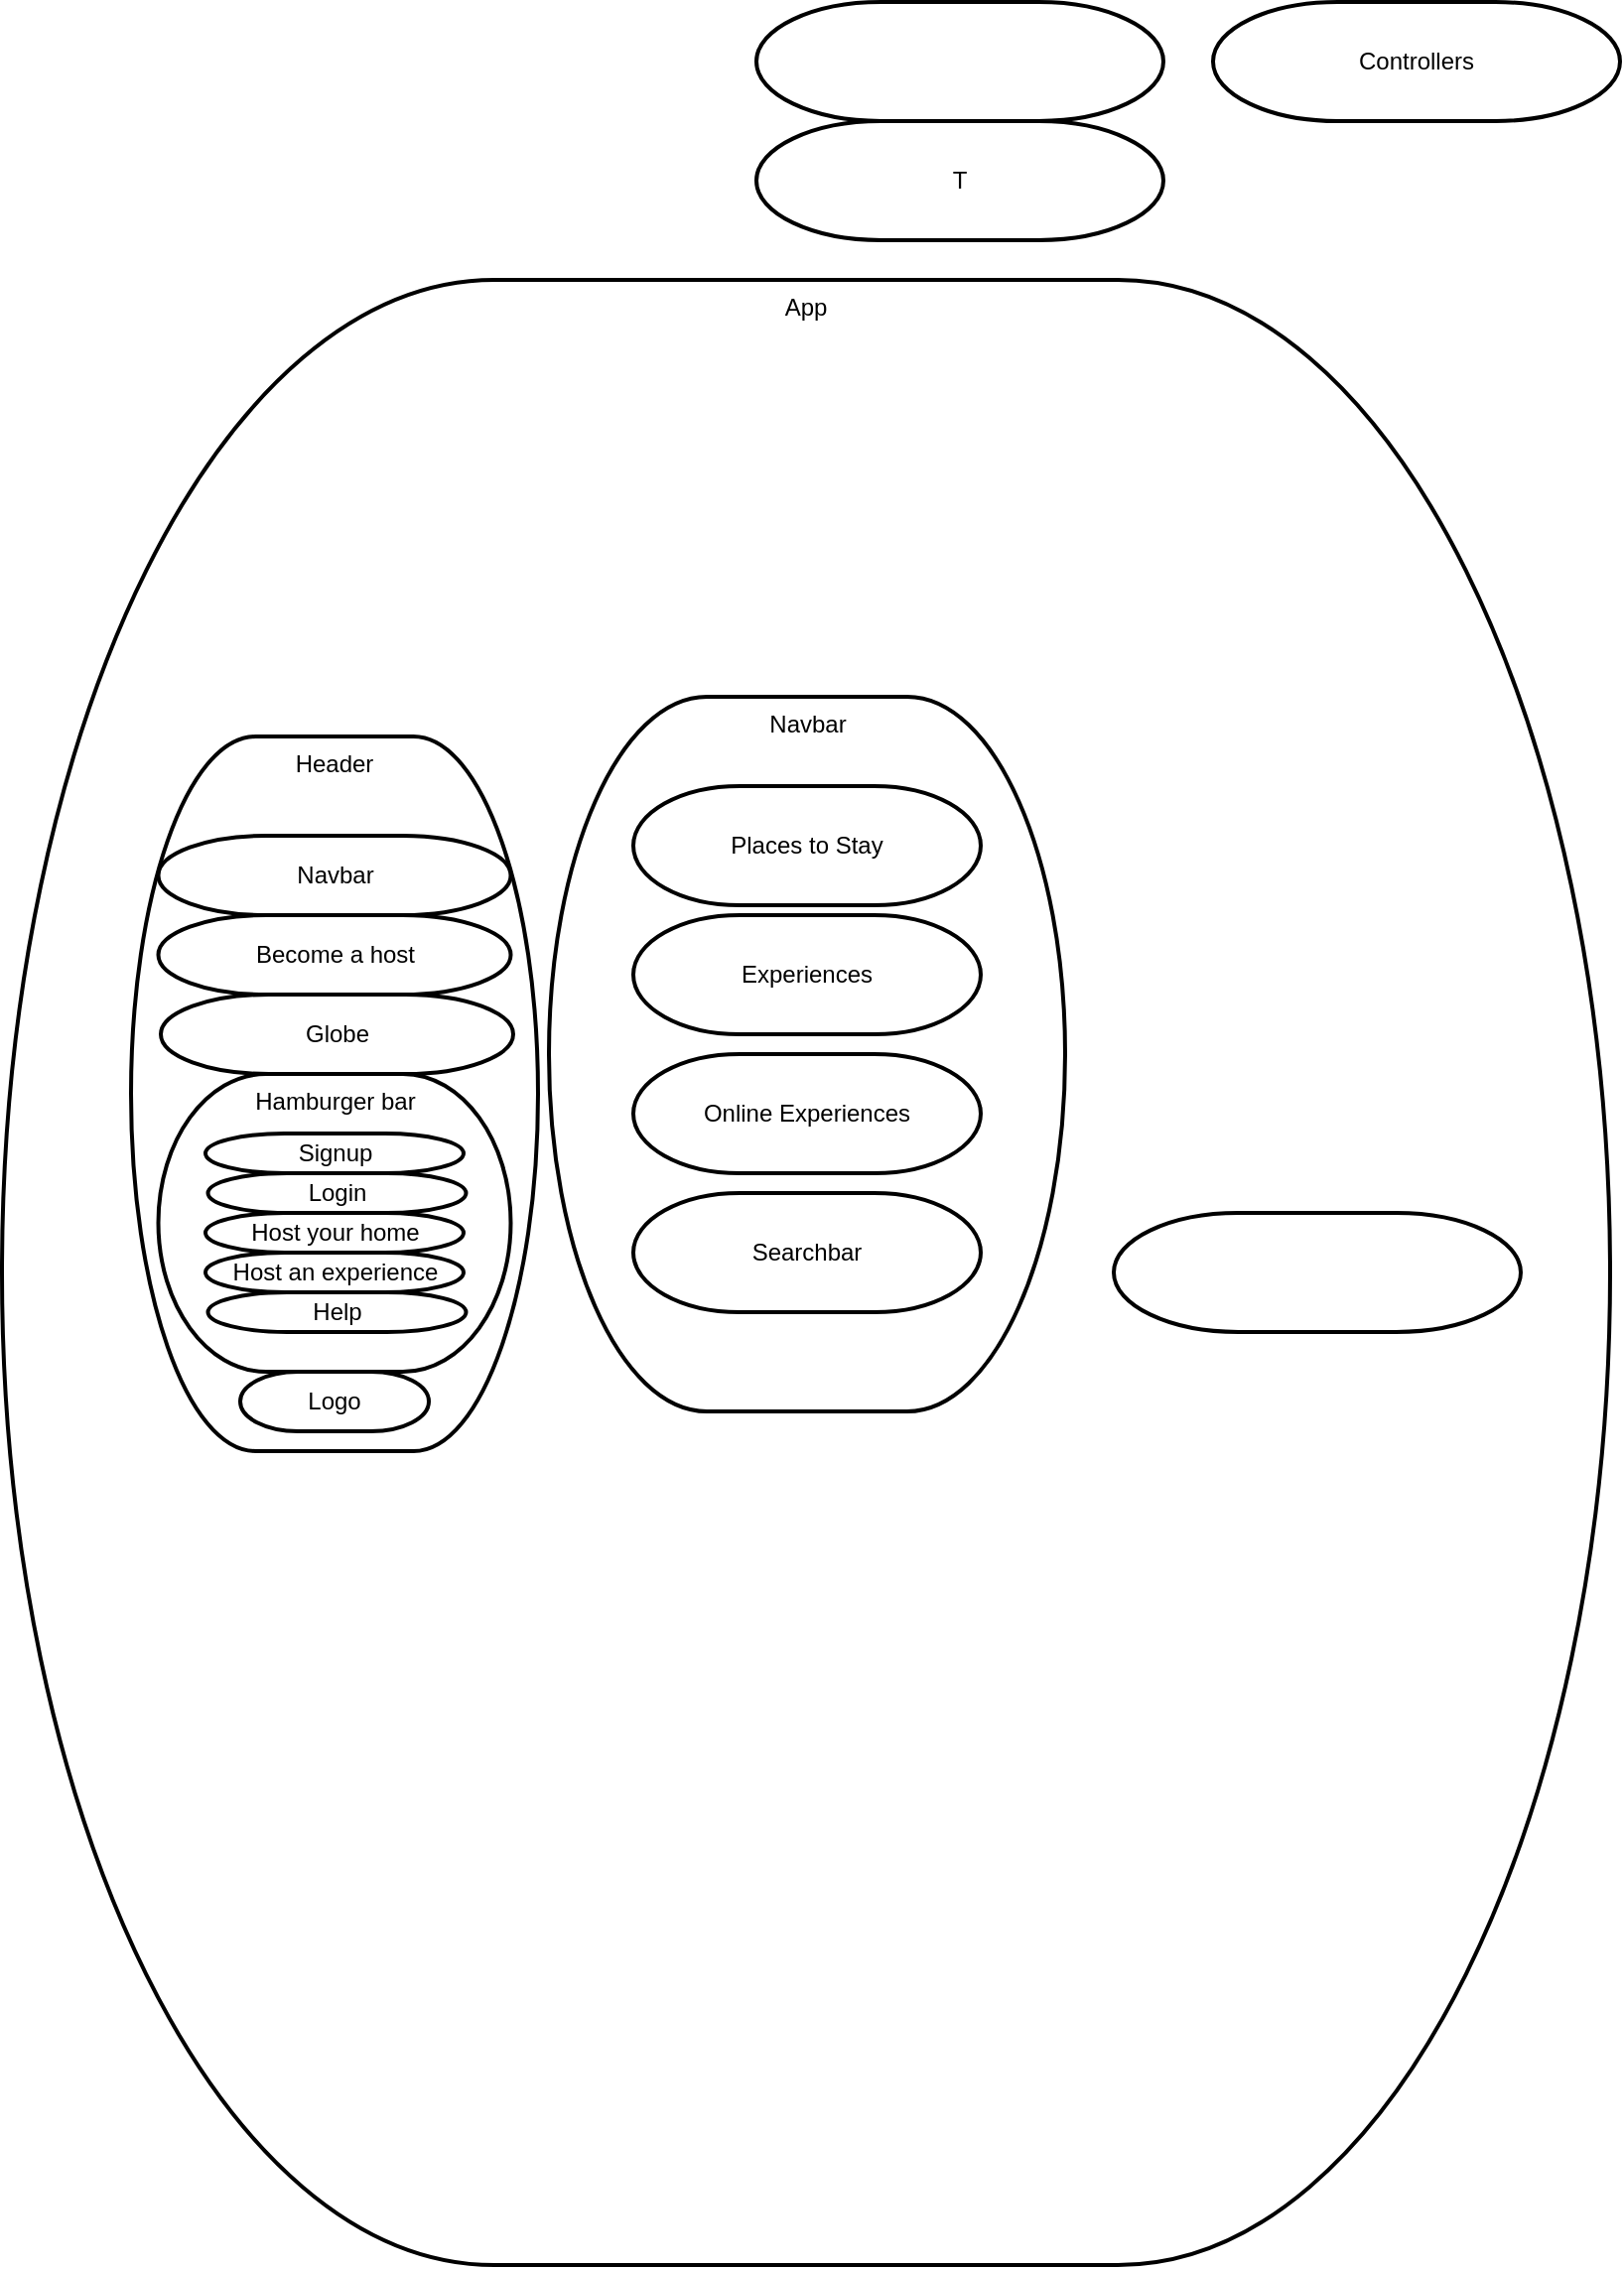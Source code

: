 <mxfile version="14.8.2" type="github">
  <diagram id="aUEwgWSUnMx6gjoFMZ-2" name="Page-1">
    <mxGraphModel dx="782" dy="471" grid="1" gridSize="10" guides="1" tooltips="1" connect="1" arrows="1" fold="1" page="1" pageScale="1" pageWidth="850" pageHeight="1100" math="0" shadow="0">
      <root>
        <mxCell id="0" />
        <mxCell id="1" parent="0" />
        <mxCell id="q8x_GxHyqPgqStEDYu0S-14" value="T" style="strokeWidth=2;html=1;shape=mxgraph.flowchart.terminator;whiteSpace=wrap;" vertex="1" parent="1">
          <mxGeometry x="400" y="390" width="205" height="60" as="geometry" />
        </mxCell>
        <mxCell id="q8x_GxHyqPgqStEDYu0S-15" value="" style="strokeWidth=2;html=1;shape=mxgraph.flowchart.terminator;whiteSpace=wrap;" vertex="1" parent="1">
          <mxGeometry x="400" y="330" width="205" height="60" as="geometry" />
        </mxCell>
        <mxCell id="q8x_GxHyqPgqStEDYu0S-17" value="App" style="strokeWidth=2;html=1;shape=mxgraph.flowchart.terminator;whiteSpace=wrap;verticalAlign=top;" vertex="1" parent="1">
          <mxGeometry x="20" y="470" width="810" height="1000" as="geometry" />
        </mxCell>
        <mxCell id="q8x_GxHyqPgqStEDYu0S-12" value="Controllers" style="strokeWidth=2;html=1;shape=mxgraph.flowchart.terminator;whiteSpace=wrap;" vertex="1" parent="1">
          <mxGeometry x="630" y="330" width="205" height="60" as="geometry" />
        </mxCell>
        <mxCell id="q8x_GxHyqPgqStEDYu0S-18" value="Header" style="strokeWidth=2;html=1;shape=mxgraph.flowchart.terminator;whiteSpace=wrap;verticalAlign=top;" vertex="1" parent="1">
          <mxGeometry x="85" y="700" width="205" height="360" as="geometry" />
        </mxCell>
        <mxCell id="q8x_GxHyqPgqStEDYu0S-16" value="Logo" style="strokeWidth=2;html=1;shape=mxgraph.flowchart.terminator;whiteSpace=wrap;" vertex="1" parent="1">
          <mxGeometry x="140" y="1020" width="95" height="30" as="geometry" />
        </mxCell>
        <mxCell id="q8x_GxHyqPgqStEDYu0S-13" value="Navbar" style="strokeWidth=2;html=1;shape=mxgraph.flowchart.terminator;whiteSpace=wrap;verticalAlign=top;" vertex="1" parent="1">
          <mxGeometry x="295.5" y="680" width="260" height="360" as="geometry" />
        </mxCell>
        <mxCell id="q8x_GxHyqPgqStEDYu0S-24" value="" style="strokeWidth=2;html=1;shape=mxgraph.flowchart.terminator;whiteSpace=wrap;" vertex="1" parent="1">
          <mxGeometry x="580" y="940" width="205" height="60" as="geometry" />
        </mxCell>
        <mxCell id="q8x_GxHyqPgqStEDYu0S-26" value="Places to Stay" style="strokeWidth=2;html=1;shape=mxgraph.flowchart.terminator;whiteSpace=wrap;" vertex="1" parent="1">
          <mxGeometry x="338" y="725" width="175" height="60" as="geometry" />
        </mxCell>
        <mxCell id="q8x_GxHyqPgqStEDYu0S-27" value="Experiences" style="strokeWidth=2;html=1;shape=mxgraph.flowchart.terminator;whiteSpace=wrap;" vertex="1" parent="1">
          <mxGeometry x="338" y="790" width="175" height="60" as="geometry" />
        </mxCell>
        <mxCell id="q8x_GxHyqPgqStEDYu0S-28" value="Online Experiences" style="strokeWidth=2;html=1;shape=mxgraph.flowchart.terminator;whiteSpace=wrap;" vertex="1" parent="1">
          <mxGeometry x="338" y="860" width="175" height="60" as="geometry" />
        </mxCell>
        <mxCell id="q8x_GxHyqPgqStEDYu0S-29" value="Searchbar" style="strokeWidth=2;html=1;shape=mxgraph.flowchart.terminator;whiteSpace=wrap;" vertex="1" parent="1">
          <mxGeometry x="338" y="930" width="175" height="60" as="geometry" />
        </mxCell>
        <mxCell id="uYH_a5ywyoByY7UAgir8-5" value="Navbar" style="strokeWidth=2;html=1;shape=mxgraph.flowchart.terminator;whiteSpace=wrap;" vertex="1" parent="1">
          <mxGeometry x="98.75" y="750" width="177.5" height="40" as="geometry" />
        </mxCell>
        <mxCell id="q8x_GxHyqPgqStEDYu0S-30" style="edgeStyle=orthogonalEdgeStyle;rounded=0;orthogonalLoop=1;jettySize=auto;html=1;exitX=0.5;exitY=1;exitDx=0;exitDy=0;exitPerimeter=0;" edge="1" parent="1" source="q8x_GxHyqPgqStEDYu0S-13" target="q8x_GxHyqPgqStEDYu0S-13">
          <mxGeometry relative="1" as="geometry" />
        </mxCell>
        <mxCell id="q8x_GxHyqPgqStEDYu0S-31" style="edgeStyle=orthogonalEdgeStyle;rounded=0;orthogonalLoop=1;jettySize=auto;html=1;exitX=0.5;exitY=1;exitDx=0;exitDy=0;exitPerimeter=0;" edge="1" parent="1" source="q8x_GxHyqPgqStEDYu0S-13" target="q8x_GxHyqPgqStEDYu0S-13">
          <mxGeometry relative="1" as="geometry" />
        </mxCell>
        <mxCell id="q8x_GxHyqPgqStEDYu0S-32" value="Become a host" style="strokeWidth=2;html=1;shape=mxgraph.flowchart.terminator;whiteSpace=wrap;" vertex="1" parent="1">
          <mxGeometry x="98.75" y="790" width="177.5" height="40" as="geometry" />
        </mxCell>
        <mxCell id="q8x_GxHyqPgqStEDYu0S-33" value="Globe&lt;span style=&quot;color: rgba(0 , 0 , 0 , 0) ; font-family: monospace ; font-size: 0px&quot;&gt;%3CmxGraphModel%3E%3Croot%3E%3CmxCell%20id%3D%220%22%2F%3E%3CmxCell%20id%3D%221%22%20parent%3D%220%22%2F%3E%3CmxCell%20id%3D%222%22%20value%3D%22Navbar%22%20style%3D%22strokeWidth%3D2%3Bhtml%3D1%3Bshape%3Dmxgraph.flowchart.terminator%3BwhiteSpace%3Dwrap%3B%22%20vertex%3D%221%22%20parent%3D%221%22%3E%3CmxGeometry%20x%3D%2298.75%22%20y%3D%22750%22%20width%3D%22177.5%22%20height%3D%2240%22%20as%3D%22geometry%22%2F%3E%3C%2FmxCell%3E%3C%2Froot%3E%3C%2FmxGraphModel%3E&lt;/span&gt;" style="strokeWidth=2;html=1;shape=mxgraph.flowchart.terminator;whiteSpace=wrap;" vertex="1" parent="1">
          <mxGeometry x="100" y="830" width="177.5" height="40" as="geometry" />
        </mxCell>
        <mxCell id="q8x_GxHyqPgqStEDYu0S-34" value="Hamburger bar" style="strokeWidth=2;html=1;shape=mxgraph.flowchart.terminator;whiteSpace=wrap;verticalAlign=top;" vertex="1" parent="1">
          <mxGeometry x="98.75" y="870" width="177.5" height="150" as="geometry" />
        </mxCell>
        <mxCell id="q8x_GxHyqPgqStEDYu0S-39" value="Host your home" style="strokeWidth=2;html=1;shape=mxgraph.flowchart.terminator;whiteSpace=wrap;" vertex="1" parent="1">
          <mxGeometry x="122.5" y="940" width="130" height="20" as="geometry" />
        </mxCell>
        <mxCell id="q8x_GxHyqPgqStEDYu0S-40" value="Login" style="strokeWidth=2;html=1;shape=mxgraph.flowchart.terminator;whiteSpace=wrap;" vertex="1" parent="1">
          <mxGeometry x="123.75" y="920" width="130" height="20" as="geometry" />
        </mxCell>
        <mxCell id="q8x_GxHyqPgqStEDYu0S-41" value="Signup" style="strokeWidth=2;html=1;shape=mxgraph.flowchart.terminator;whiteSpace=wrap;" vertex="1" parent="1">
          <mxGeometry x="122.5" y="900" width="130" height="20" as="geometry" />
        </mxCell>
        <mxCell id="q8x_GxHyqPgqStEDYu0S-42" value="Host an experience" style="strokeWidth=2;html=1;shape=mxgraph.flowchart.terminator;whiteSpace=wrap;" vertex="1" parent="1">
          <mxGeometry x="122.5" y="960" width="130" height="20" as="geometry" />
        </mxCell>
        <mxCell id="q8x_GxHyqPgqStEDYu0S-43" value="Help" style="strokeWidth=2;html=1;shape=mxgraph.flowchart.terminator;whiteSpace=wrap;" vertex="1" parent="1">
          <mxGeometry x="123.75" y="980" width="130" height="20" as="geometry" />
        </mxCell>
      </root>
    </mxGraphModel>
  </diagram>
</mxfile>
